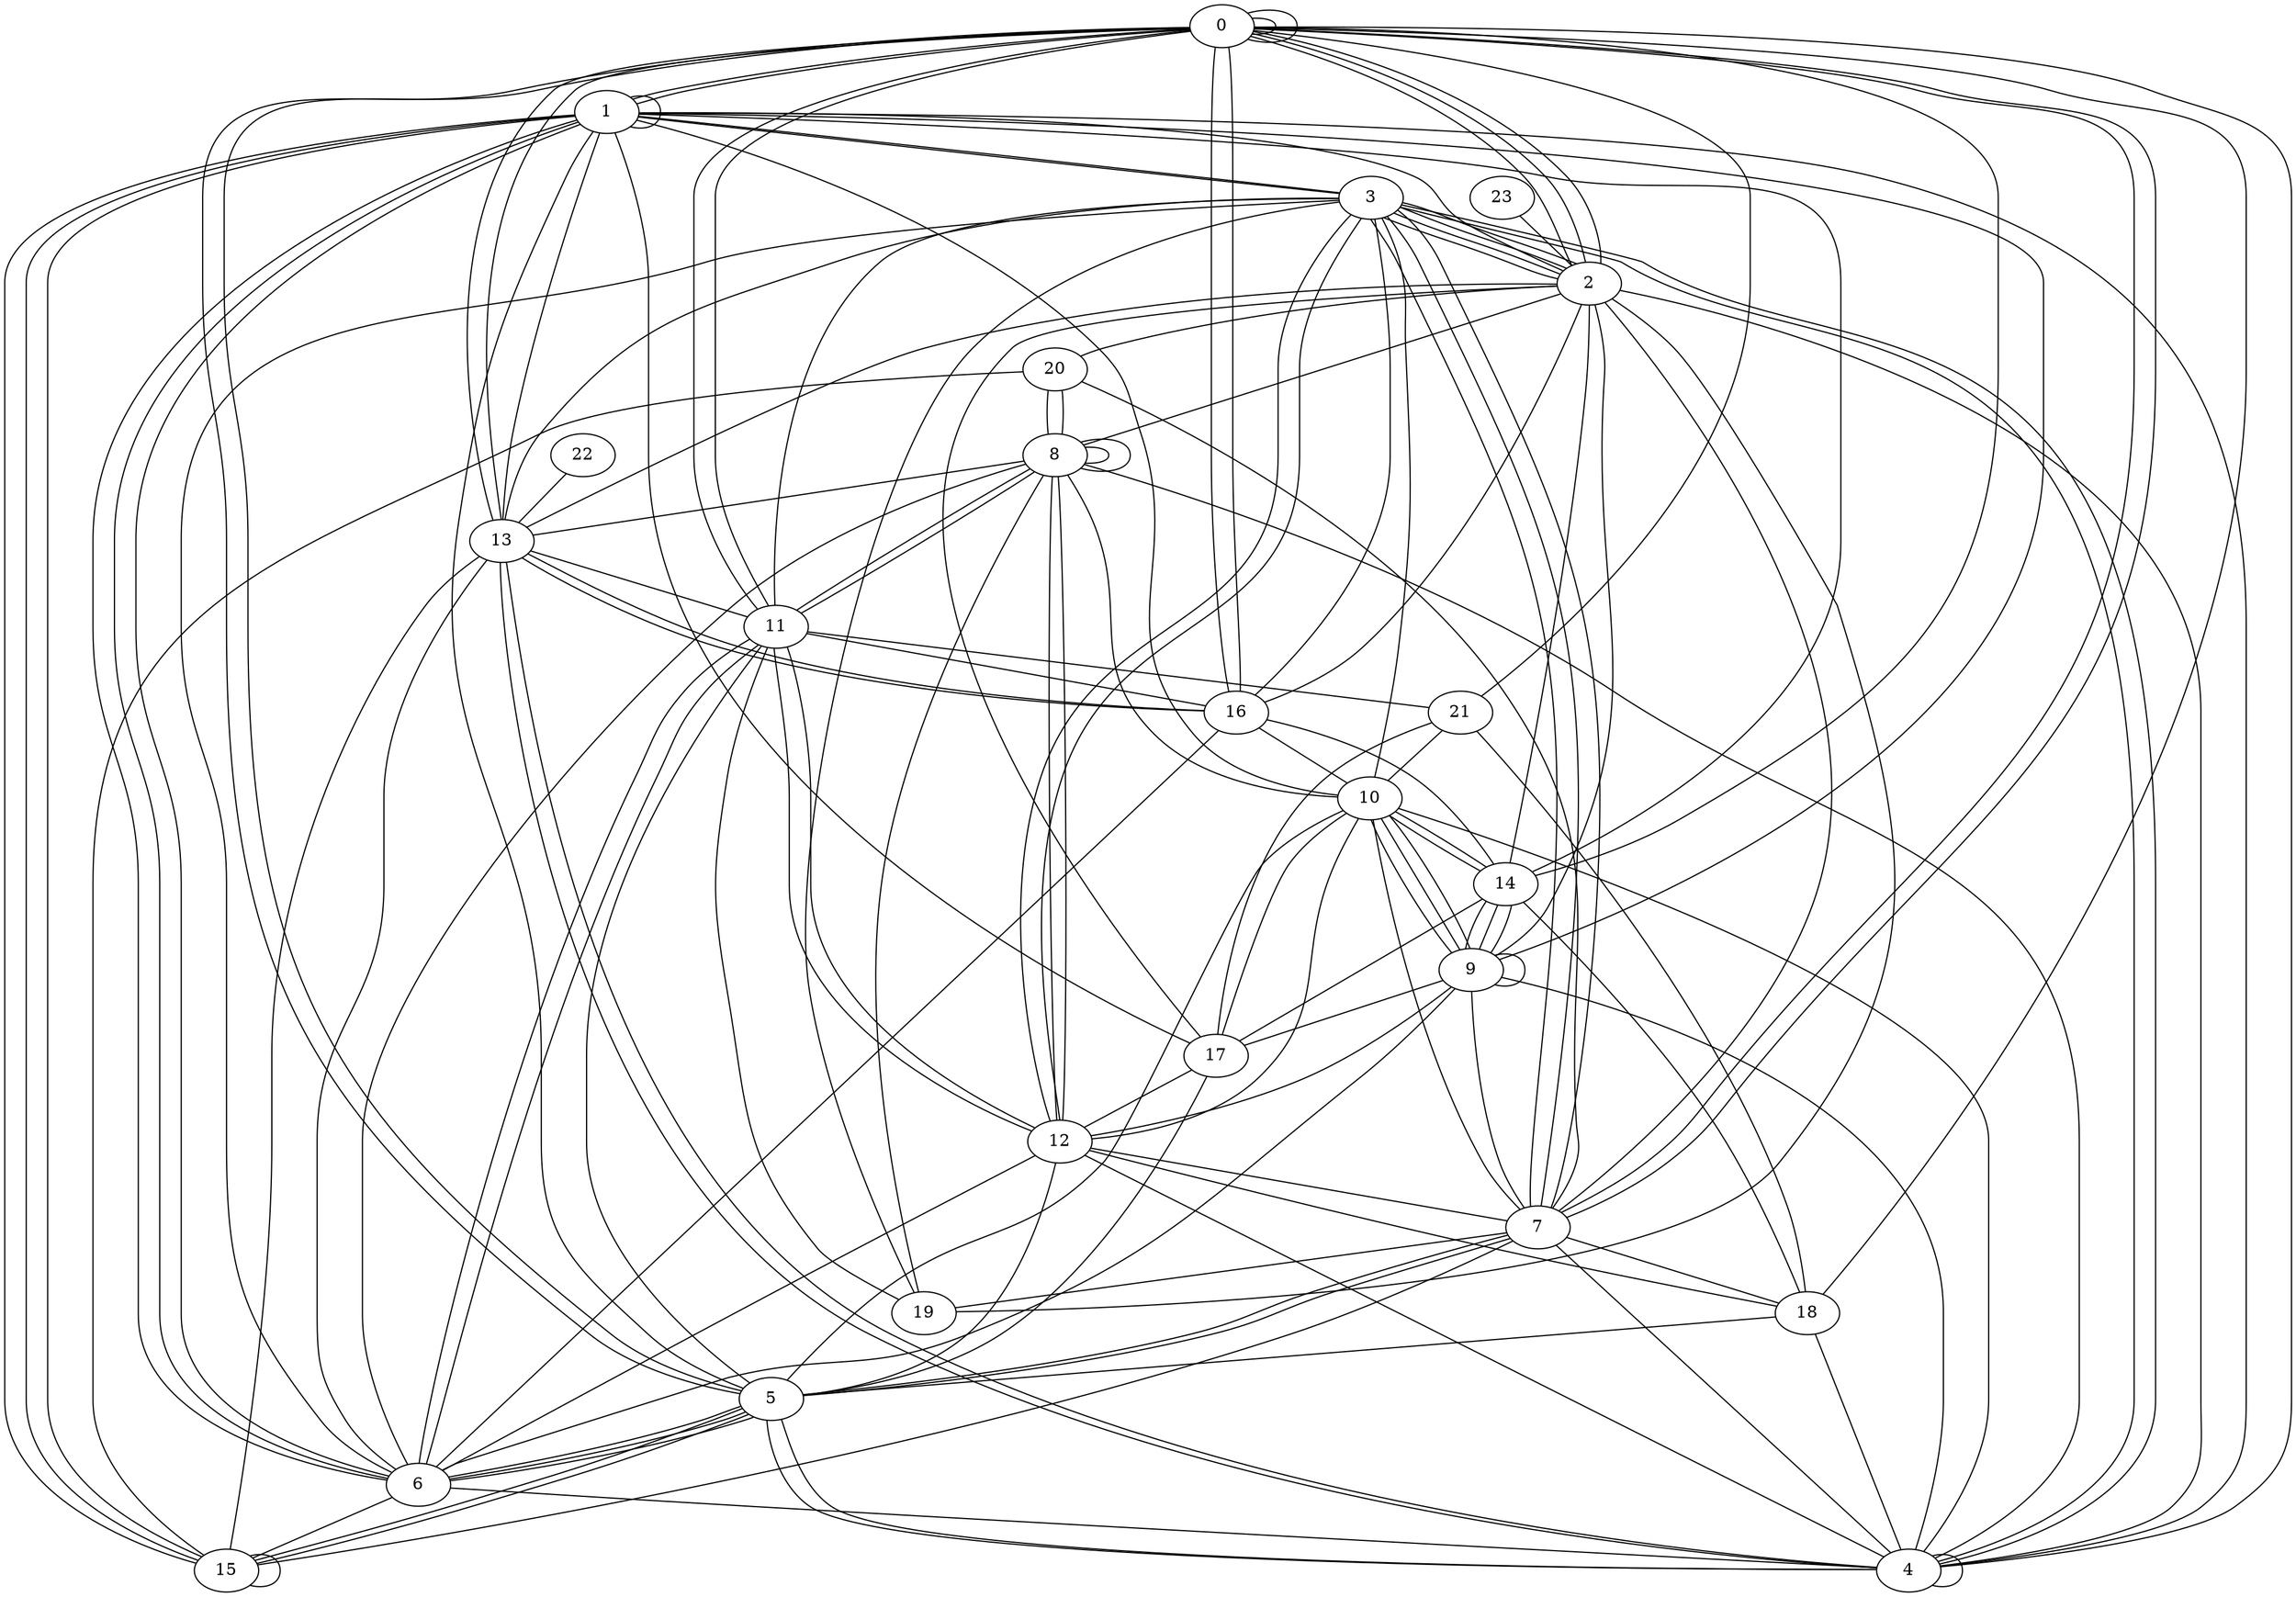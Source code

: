 graph G {
0;
1;
2;
3;
4;
5;
6;
7;
8;
9;
10;
11;
12;
13;
14;
15;
16;
17;
18;
19;
20;
21;
22;
23;
9--12 ;
11--21 ;
12--7 ;
4--0 ;
13--0 ;
7--0 ;
20--15 ;
9--17 ;
7--3 ;
17--10 ;
8--13 ;
4--3 ;
14--9 ;
10--4 ;
7--20 ;
7--5 ;
16--10 ;
7--4 ;
20--8 ;
4--1 ;
0--7 ;
11--19 ;
0--14 ;
2--3 ;
9--14 ;
6--5 ;
20--8 ;
2--20 ;
21--17 ;
17--12 ;
13--11 ;
11--6 ;
12--10 ;
19--8 ;
14--9 ;
2--14 ;
9--7 ;
2--1 ;
4--13 ;
3--11 ;
16--3 ;
4--5 ;
6--1 ;
10--8 ;
4--9 ;
3--4 ;
3--13 ;
0--1 ;
6--9 ;
2--16 ;
2--3 ;
14--17 ;
18--4 ;
0--21 ;
2--19 ;
1--15 ;
11--0 ;
5--11 ;
2--4 ;
5--6 ;
10--14 ;
3--12 ;
3--7 ;
0--5 ;
5--1 ;
5--6 ;
9--1 ;
5--15 ;
12--6 ;
8--8 ;
10--3 ;
1--3 ;
7--10 ;
15--13 ;
1--14 ;
12--8 ;
1--10 ;
16--14 ;
0--5 ;
1--1 ;
3--12 ;
11--12 ;
5--10 ;
4--12 ;
12--18 ;
0--0 ;
3--2 ;
16--13 ;
6--4 ;
8--8 ;
16--13 ;
3--19 ;
1--15 ;
15--15 ;
9--9 ;
15--5 ;
6--1 ;
21--10 ;
2--0 ;
16--6 ;
18--5 ;
5--17 ;
2--3 ;
10--9 ;
12--5 ;
11--8 ;
4--4 ;
0--16 ;
11--8 ;
6--15 ;
3--6 ;
7--15 ;
10--9 ;
13--4 ;
15--1 ;
4--5 ;
22--13 ;
14--10 ;
1--3 ;
7--2 ;
0--0 ;
2--9 ;
7--18 ;
11--16 ;
12--8 ;
7--5 ;
2--17 ;
13--2 ;
0--16 ;
14--18 ;
2--0 ;
9--10 ;
6--13 ;
8--4 ;
21--18 ;
11--6 ;
8--6 ;
11--0 ;
11--12 ;
23--2 ;
7--19 ;
8--2 ;
1--17 ;
2--0 ;
6--1 ;
3--7 ;
0--18 ;
13--0 ;
0--1 ;
1--13 ;
}
